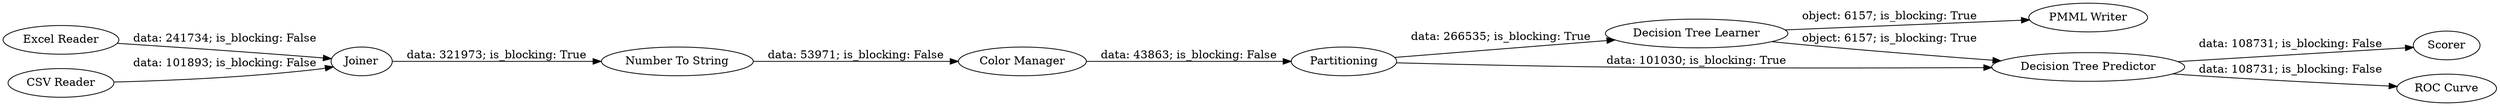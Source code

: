 digraph {
	"466890888393799497_9" [label="PMML Writer"]
	"466890888393799497_1" [label="Excel Reader"]
	"466890888393799497_7" [label="Decision Tree Learner"]
	"466890888393799497_11" [label=Scorer]
	"466890888393799497_10" [label="ROC Curve"]
	"466890888393799497_2" [label="CSV Reader"]
	"466890888393799497_3" [label=Joiner]
	"466890888393799497_4" [label="Number To String"]
	"466890888393799497_6" [label=Partitioning]
	"466890888393799497_8" [label="Decision Tree Predictor"]
	"466890888393799497_5" [label="Color Manager"]
	"466890888393799497_2" -> "466890888393799497_3" [label="data: 101893; is_blocking: False"]
	"466890888393799497_7" -> "466890888393799497_8" [label="object: 6157; is_blocking: True"]
	"466890888393799497_4" -> "466890888393799497_5" [label="data: 53971; is_blocking: False"]
	"466890888393799497_5" -> "466890888393799497_6" [label="data: 43863; is_blocking: False"]
	"466890888393799497_1" -> "466890888393799497_3" [label="data: 241734; is_blocking: False"]
	"466890888393799497_6" -> "466890888393799497_8" [label="data: 101030; is_blocking: True"]
	"466890888393799497_6" -> "466890888393799497_7" [label="data: 266535; is_blocking: True"]
	"466890888393799497_3" -> "466890888393799497_4" [label="data: 321973; is_blocking: True"]
	"466890888393799497_7" -> "466890888393799497_9" [label="object: 6157; is_blocking: True"]
	"466890888393799497_8" -> "466890888393799497_11" [label="data: 108731; is_blocking: False"]
	"466890888393799497_8" -> "466890888393799497_10" [label="data: 108731; is_blocking: False"]
	rankdir=LR
}
